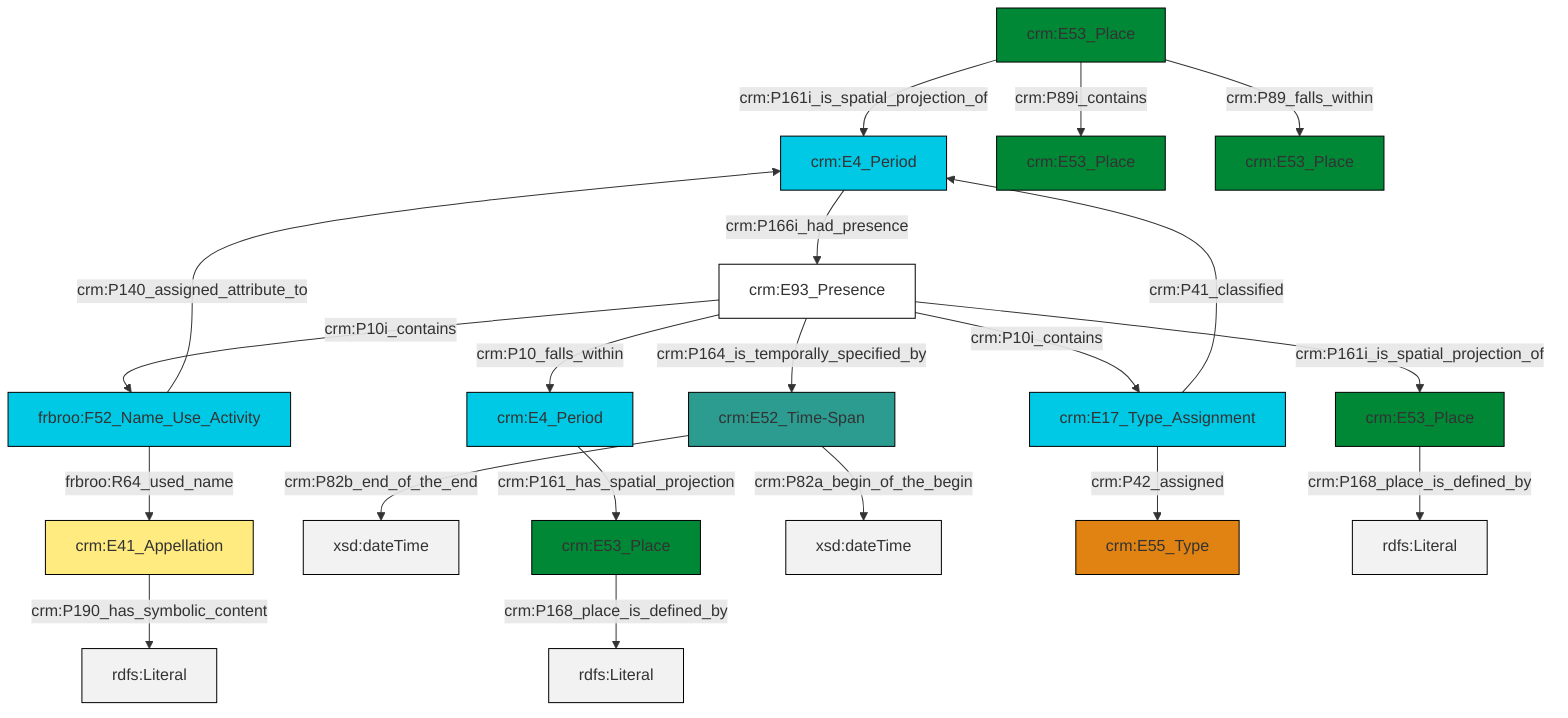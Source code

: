 graph TD
classDef Literal fill:#f2f2f2,stroke:#000000;
classDef CRM_Entity fill:#FFFFFF,stroke:#000000;
classDef Temporal_Entity fill:#00C9E6, stroke:#000000;
classDef Type fill:#E18312, stroke:#000000;
classDef Time-Span fill:#2C9C91, stroke:#000000;
classDef Appellation fill:#FFEB7F, stroke:#000000;
classDef Place fill:#008836, stroke:#000000;
classDef Persistent_Item fill:#B266B2, stroke:#000000;
classDef Conceptual_Object fill:#FFD700, stroke:#000000;
classDef Physical_Thing fill:#D2B48C, stroke:#000000;
classDef Actor fill:#f58aad, stroke:#000000;
classDef PC_Classes fill:#4ce600, stroke:#000000;
classDef Multi fill:#cccccc,stroke:#000000;

0["crm:E4_Period"]:::Temporal_Entity -->|crm:P161_has_spatial_projection| 1["crm:E53_Place"]:::Place
3["crm:E52_Time-Span"]:::Time-Span -->|crm:P82b_end_of_the_end| 4[xsd:dateTime]:::Literal
1["crm:E53_Place"]:::Place -->|crm:P168_place_is_defined_by| 7[rdfs:Literal]:::Literal
8["crm:E17_Type_Assignment"]:::Temporal_Entity -->|crm:P41_classified| 9["crm:E4_Period"]:::Temporal_Entity
3["crm:E52_Time-Span"]:::Time-Span -->|crm:P82a_begin_of_the_begin| 12[xsd:dateTime]:::Literal
13["crm:E93_Presence"]:::CRM_Entity -->|crm:P164_is_temporally_specified_by| 3["crm:E52_Time-Span"]:::Time-Span
9["crm:E4_Period"]:::Temporal_Entity -->|crm:P166i_had_presence| 13["crm:E93_Presence"]:::CRM_Entity
16["frbroo:F52_Name_Use_Activity"]:::Temporal_Entity -->|crm:P140_assigned_attribute_to| 9["crm:E4_Period"]:::Temporal_Entity
10["crm:E41_Appellation"]:::Appellation -->|crm:P190_has_symbolic_content| 17[rdfs:Literal]:::Literal
5["crm:E53_Place"]:::Place -->|crm:P89_falls_within| 20["crm:E53_Place"]:::Place
16["frbroo:F52_Name_Use_Activity"]:::Temporal_Entity -->|frbroo:R64_used_name| 10["crm:E41_Appellation"]:::Appellation
8["crm:E17_Type_Assignment"]:::Temporal_Entity -->|crm:P42_assigned| 24["crm:E55_Type"]:::Type
13["crm:E93_Presence"]:::CRM_Entity -->|crm:P10i_contains| 8["crm:E17_Type_Assignment"]:::Temporal_Entity
13["crm:E93_Presence"]:::CRM_Entity -->|crm:P10i_contains| 16["frbroo:F52_Name_Use_Activity"]:::Temporal_Entity
13["crm:E93_Presence"]:::CRM_Entity -->|crm:P10_falls_within| 0["crm:E4_Period"]:::Temporal_Entity
22["crm:E53_Place"]:::Place -->|crm:P168_place_is_defined_by| 30[rdfs:Literal]:::Literal
5["crm:E53_Place"]:::Place -->|crm:P89i_contains| 18["crm:E53_Place"]:::Place
5["crm:E53_Place"]:::Place -->|crm:P161i_is_spatial_projection_of| 9["crm:E4_Period"]:::Temporal_Entity
13["crm:E93_Presence"]:::CRM_Entity -->|crm:P161i_is_spatial_projection_of| 22["crm:E53_Place"]:::Place